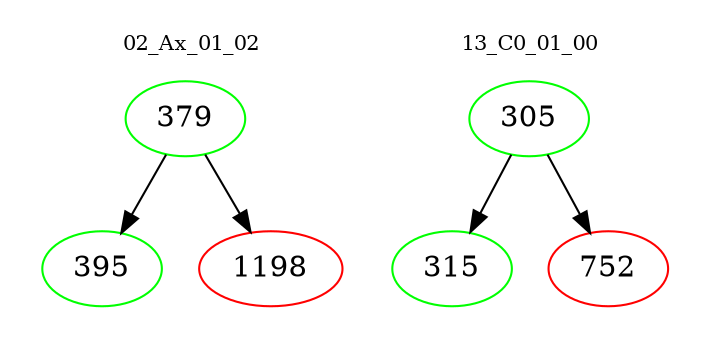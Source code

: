 digraph{
subgraph cluster_0 {
color = white
label = "02_Ax_01_02";
fontsize=10;
T0_379 [label="379", color="green"]
T0_379 -> T0_395 [color="black"]
T0_395 [label="395", color="green"]
T0_379 -> T0_1198 [color="black"]
T0_1198 [label="1198", color="red"]
}
subgraph cluster_1 {
color = white
label = "13_C0_01_00";
fontsize=10;
T1_305 [label="305", color="green"]
T1_305 -> T1_315 [color="black"]
T1_315 [label="315", color="green"]
T1_305 -> T1_752 [color="black"]
T1_752 [label="752", color="red"]
}
}
